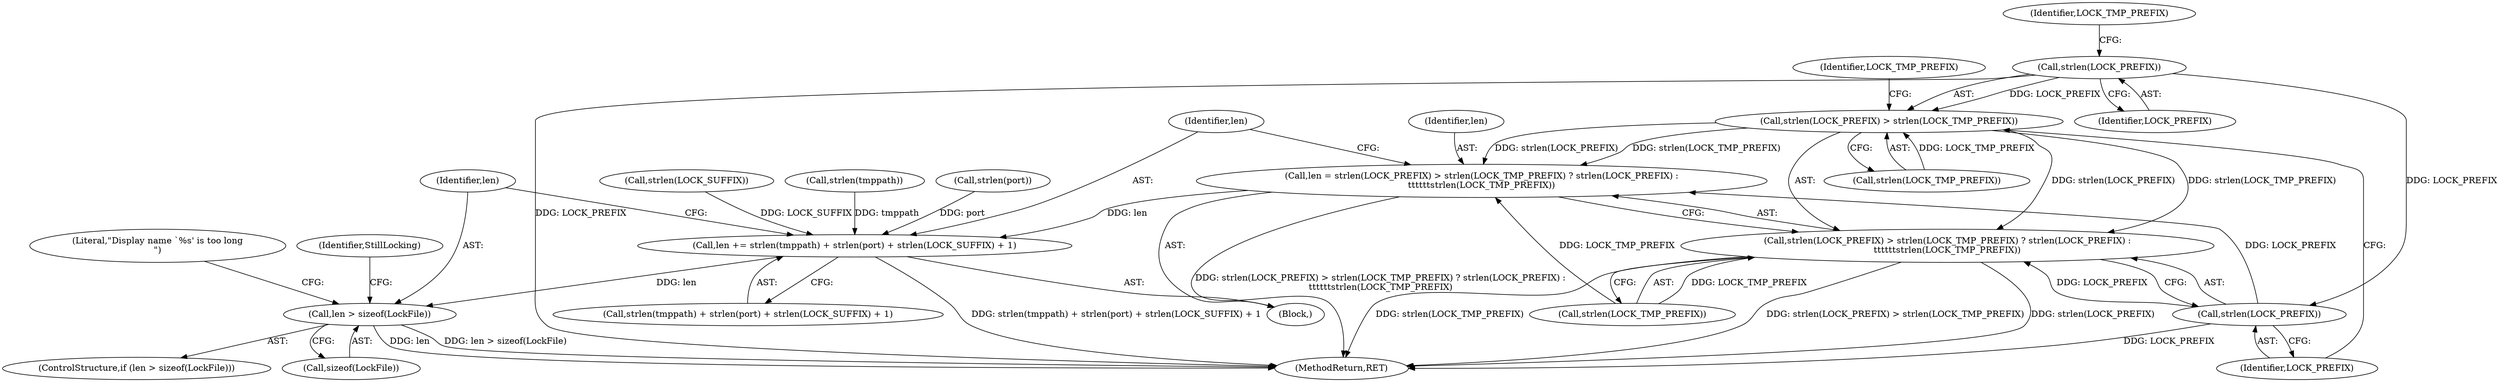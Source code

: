 digraph "0_xserver_b67581cf825940fdf52bf2e0af4330e695d724a4@API" {
"1000140" [label="(Call,strlen(LOCK_PREFIX))"];
"1000139" [label="(Call,strlen(LOCK_PREFIX) > strlen(LOCK_TMP_PREFIX))"];
"1000136" [label="(Call,len = strlen(LOCK_PREFIX) > strlen(LOCK_TMP_PREFIX) ? strlen(LOCK_PREFIX) :\n\t\t\t\t\t\tstrlen(LOCK_TMP_PREFIX))"];
"1000148" [label="(Call,len += strlen(tmppath) + strlen(port) + strlen(LOCK_SUFFIX) + 1)"];
"1000161" [label="(Call,len > sizeof(LockFile))"];
"1000138" [label="(Call,strlen(LOCK_PREFIX) > strlen(LOCK_TMP_PREFIX) ? strlen(LOCK_PREFIX) :\n\t\t\t\t\t\tstrlen(LOCK_TMP_PREFIX))"];
"1000144" [label="(Call,strlen(LOCK_PREFIX))"];
"1000146" [label="(Call,strlen(LOCK_TMP_PREFIX))"];
"1000145" [label="(Identifier,LOCK_PREFIX)"];
"1000140" [label="(Call,strlen(LOCK_PREFIX))"];
"1000142" [label="(Call,strlen(LOCK_TMP_PREFIX))"];
"1000161" [label="(Call,len > sizeof(LockFile))"];
"1000137" [label="(Identifier,len)"];
"1000160" [label="(ControlStructure,if (len > sizeof(LockFile)))"];
"1000150" [label="(Call,strlen(tmppath) + strlen(port) + strlen(LOCK_SUFFIX) + 1)"];
"1000163" [label="(Call,sizeof(LockFile))"];
"1000144" [label="(Call,strlen(LOCK_PREFIX))"];
"1000162" [label="(Identifier,len)"];
"1000136" [label="(Call,len = strlen(LOCK_PREFIX) > strlen(LOCK_TMP_PREFIX) ? strlen(LOCK_PREFIX) :\n\t\t\t\t\t\tstrlen(LOCK_TMP_PREFIX))"];
"1000143" [label="(Identifier,LOCK_TMP_PREFIX)"];
"1000147" [label="(Identifier,LOCK_TMP_PREFIX)"];
"1000166" [label="(Literal,\"Display name `%s' is too long\n\")"];
"1000148" [label="(Call,len += strlen(tmppath) + strlen(port) + strlen(LOCK_SUFFIX) + 1)"];
"1000138" [label="(Call,strlen(LOCK_PREFIX) > strlen(LOCK_TMP_PREFIX) ? strlen(LOCK_PREFIX) :\n\t\t\t\t\t\tstrlen(LOCK_TMP_PREFIX))"];
"1000111" [label="(Block,)"];
"1000157" [label="(Call,strlen(LOCK_SUFFIX))"];
"1000169" [label="(Identifier,StillLocking)"];
"1000149" [label="(Identifier,len)"];
"1000151" [label="(Call,strlen(tmppath))"];
"1000141" [label="(Identifier,LOCK_PREFIX)"];
"1000154" [label="(Call,strlen(port))"];
"1000139" [label="(Call,strlen(LOCK_PREFIX) > strlen(LOCK_TMP_PREFIX))"];
"1000392" [label="(MethodReturn,RET)"];
"1000140" -> "1000139"  [label="AST: "];
"1000140" -> "1000141"  [label="CFG: "];
"1000141" -> "1000140"  [label="AST: "];
"1000143" -> "1000140"  [label="CFG: "];
"1000140" -> "1000392"  [label="DDG: LOCK_PREFIX"];
"1000140" -> "1000139"  [label="DDG: LOCK_PREFIX"];
"1000140" -> "1000144"  [label="DDG: LOCK_PREFIX"];
"1000139" -> "1000138"  [label="AST: "];
"1000139" -> "1000142"  [label="CFG: "];
"1000142" -> "1000139"  [label="AST: "];
"1000145" -> "1000139"  [label="CFG: "];
"1000147" -> "1000139"  [label="CFG: "];
"1000139" -> "1000136"  [label="DDG: strlen(LOCK_PREFIX)"];
"1000139" -> "1000136"  [label="DDG: strlen(LOCK_TMP_PREFIX)"];
"1000142" -> "1000139"  [label="DDG: LOCK_TMP_PREFIX"];
"1000139" -> "1000138"  [label="DDG: strlen(LOCK_PREFIX)"];
"1000139" -> "1000138"  [label="DDG: strlen(LOCK_TMP_PREFIX)"];
"1000136" -> "1000111"  [label="AST: "];
"1000136" -> "1000138"  [label="CFG: "];
"1000137" -> "1000136"  [label="AST: "];
"1000138" -> "1000136"  [label="AST: "];
"1000149" -> "1000136"  [label="CFG: "];
"1000136" -> "1000392"  [label="DDG: strlen(LOCK_PREFIX) > strlen(LOCK_TMP_PREFIX) ? strlen(LOCK_PREFIX) :\n\t\t\t\t\t\tstrlen(LOCK_TMP_PREFIX)"];
"1000144" -> "1000136"  [label="DDG: LOCK_PREFIX"];
"1000146" -> "1000136"  [label="DDG: LOCK_TMP_PREFIX"];
"1000136" -> "1000148"  [label="DDG: len"];
"1000148" -> "1000111"  [label="AST: "];
"1000148" -> "1000150"  [label="CFG: "];
"1000149" -> "1000148"  [label="AST: "];
"1000150" -> "1000148"  [label="AST: "];
"1000162" -> "1000148"  [label="CFG: "];
"1000148" -> "1000392"  [label="DDG: strlen(tmppath) + strlen(port) + strlen(LOCK_SUFFIX) + 1"];
"1000151" -> "1000148"  [label="DDG: tmppath"];
"1000154" -> "1000148"  [label="DDG: port"];
"1000157" -> "1000148"  [label="DDG: LOCK_SUFFIX"];
"1000148" -> "1000161"  [label="DDG: len"];
"1000161" -> "1000160"  [label="AST: "];
"1000161" -> "1000163"  [label="CFG: "];
"1000162" -> "1000161"  [label="AST: "];
"1000163" -> "1000161"  [label="AST: "];
"1000166" -> "1000161"  [label="CFG: "];
"1000169" -> "1000161"  [label="CFG: "];
"1000161" -> "1000392"  [label="DDG: len"];
"1000161" -> "1000392"  [label="DDG: len > sizeof(LockFile)"];
"1000138" -> "1000144"  [label="CFG: "];
"1000138" -> "1000146"  [label="CFG: "];
"1000144" -> "1000138"  [label="AST: "];
"1000146" -> "1000138"  [label="AST: "];
"1000138" -> "1000392"  [label="DDG: strlen(LOCK_PREFIX) > strlen(LOCK_TMP_PREFIX)"];
"1000138" -> "1000392"  [label="DDG: strlen(LOCK_PREFIX)"];
"1000138" -> "1000392"  [label="DDG: strlen(LOCK_TMP_PREFIX)"];
"1000144" -> "1000138"  [label="DDG: LOCK_PREFIX"];
"1000146" -> "1000138"  [label="DDG: LOCK_TMP_PREFIX"];
"1000144" -> "1000145"  [label="CFG: "];
"1000145" -> "1000144"  [label="AST: "];
"1000144" -> "1000392"  [label="DDG: LOCK_PREFIX"];
}
